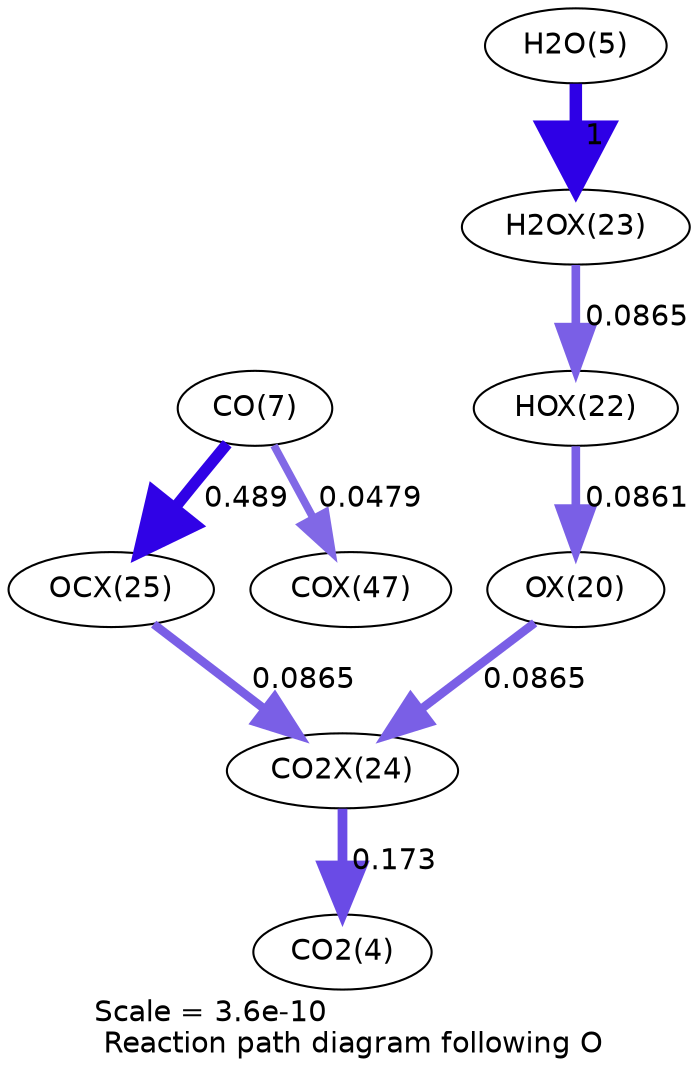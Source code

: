 digraph reaction_paths {
center=1;
s102 -> s100[fontname="Helvetica", penwidth=4.15, arrowsize=2.07, color="0.7, 0.586, 0.9"
, label=" 0.0861"];
s100 -> s104[fontname="Helvetica", penwidth=4.15, arrowsize=2.08, color="0.7, 0.586, 0.9"
, label=" 0.0865"];
s103 -> s102[fontname="Helvetica", penwidth=4.15, arrowsize=2.08, color="0.7, 0.586, 0.9"
, label=" 0.0865"];
s7 -> s103[fontname="Helvetica", penwidth=6, arrowsize=3, color="0.7, 1.5, 0.9"
, label=" 1"];
s9 -> s105[fontname="Helvetica", penwidth=5.46, arrowsize=2.73, color="0.7, 0.989, 0.9"
, label=" 0.489"];
s9 -> s111[fontname="Helvetica", penwidth=3.71, arrowsize=1.85, color="0.7, 0.548, 0.9"
, label=" 0.0479"];
s105 -> s104[fontname="Helvetica", penwidth=4.15, arrowsize=2.08, color="0.7, 0.586, 0.9"
, label=" 0.0865"];
s104 -> s6[fontname="Helvetica", penwidth=4.68, arrowsize=2.34, color="0.7, 0.673, 0.9"
, label=" 0.173"];
s6 [ fontname="Helvetica", label="CO2(4)"];
s7 [ fontname="Helvetica", label="H2O(5)"];
s9 [ fontname="Helvetica", label="CO(7)"];
s100 [ fontname="Helvetica", label="OX(20)"];
s102 [ fontname="Helvetica", label="HOX(22)"];
s103 [ fontname="Helvetica", label="H2OX(23)"];
s104 [ fontname="Helvetica", label="CO2X(24)"];
s105 [ fontname="Helvetica", label="OCX(25)"];
s111 [ fontname="Helvetica", label="COX(47)"];
 label = "Scale = 3.6e-10\l Reaction path diagram following O";
 fontname = "Helvetica";
}
